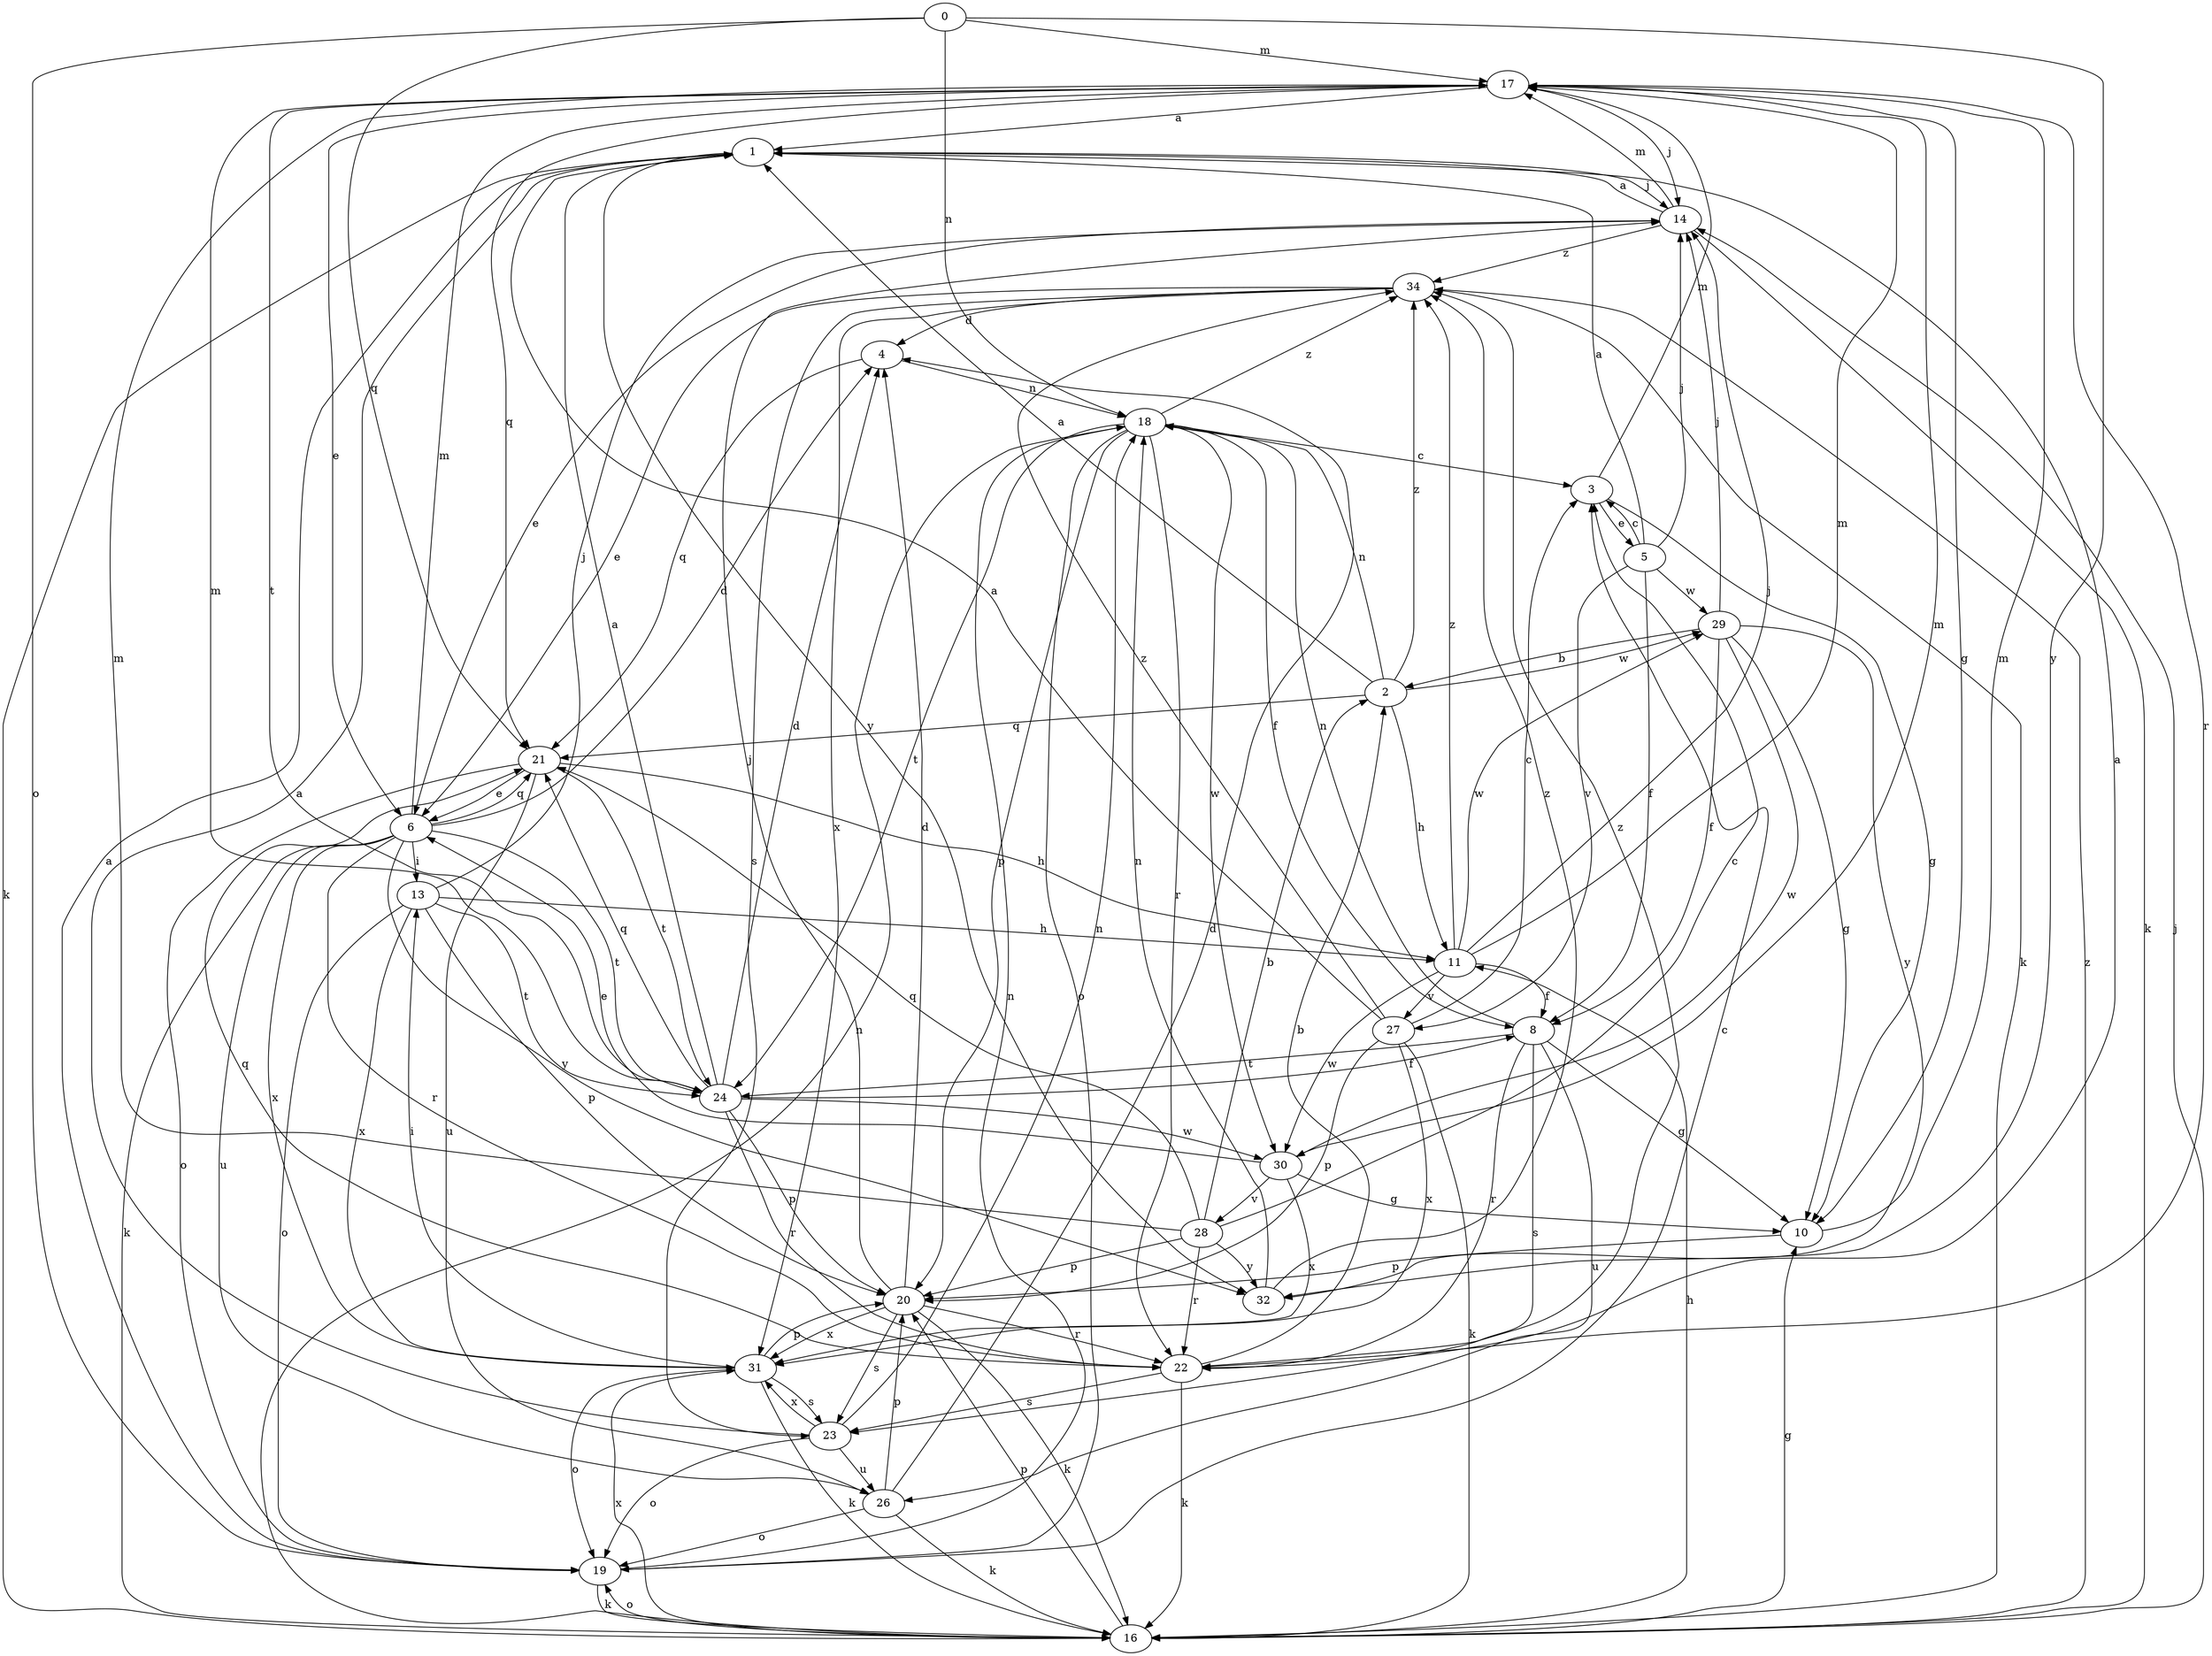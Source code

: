 strict digraph  {
0;
1;
2;
3;
4;
5;
6;
8;
10;
11;
13;
14;
16;
17;
18;
19;
20;
21;
22;
23;
24;
26;
27;
28;
29;
30;
31;
32;
34;
0 -> 17  [label=m];
0 -> 18  [label=n];
0 -> 19  [label=o];
0 -> 21  [label=q];
0 -> 32  [label=y];
1 -> 14  [label=j];
1 -> 16  [label=k];
1 -> 32  [label=y];
2 -> 1  [label=a];
2 -> 11  [label=h];
2 -> 18  [label=n];
2 -> 21  [label=q];
2 -> 29  [label=w];
2 -> 34  [label=z];
3 -> 5  [label=e];
3 -> 10  [label=g];
3 -> 17  [label=m];
4 -> 18  [label=n];
4 -> 21  [label=q];
5 -> 1  [label=a];
5 -> 3  [label=c];
5 -> 8  [label=f];
5 -> 14  [label=j];
5 -> 27  [label=v];
5 -> 29  [label=w];
6 -> 4  [label=d];
6 -> 13  [label=i];
6 -> 16  [label=k];
6 -> 17  [label=m];
6 -> 21  [label=q];
6 -> 22  [label=r];
6 -> 24  [label=t];
6 -> 26  [label=u];
6 -> 31  [label=x];
6 -> 32  [label=y];
8 -> 10  [label=g];
8 -> 18  [label=n];
8 -> 22  [label=r];
8 -> 23  [label=s];
8 -> 24  [label=t];
8 -> 26  [label=u];
10 -> 17  [label=m];
10 -> 20  [label=p];
11 -> 8  [label=f];
11 -> 14  [label=j];
11 -> 17  [label=m];
11 -> 27  [label=v];
11 -> 29  [label=w];
11 -> 30  [label=w];
11 -> 34  [label=z];
13 -> 11  [label=h];
13 -> 14  [label=j];
13 -> 19  [label=o];
13 -> 20  [label=p];
13 -> 24  [label=t];
13 -> 31  [label=x];
14 -> 1  [label=a];
14 -> 6  [label=e];
14 -> 16  [label=k];
14 -> 17  [label=m];
14 -> 34  [label=z];
16 -> 10  [label=g];
16 -> 11  [label=h];
16 -> 14  [label=j];
16 -> 18  [label=n];
16 -> 19  [label=o];
16 -> 20  [label=p];
16 -> 31  [label=x];
16 -> 34  [label=z];
17 -> 1  [label=a];
17 -> 6  [label=e];
17 -> 10  [label=g];
17 -> 14  [label=j];
17 -> 21  [label=q];
17 -> 22  [label=r];
17 -> 24  [label=t];
18 -> 3  [label=c];
18 -> 8  [label=f];
18 -> 19  [label=o];
18 -> 20  [label=p];
18 -> 22  [label=r];
18 -> 24  [label=t];
18 -> 30  [label=w];
18 -> 34  [label=z];
19 -> 1  [label=a];
19 -> 3  [label=c];
19 -> 16  [label=k];
19 -> 18  [label=n];
20 -> 4  [label=d];
20 -> 14  [label=j];
20 -> 16  [label=k];
20 -> 22  [label=r];
20 -> 23  [label=s];
20 -> 31  [label=x];
21 -> 6  [label=e];
21 -> 11  [label=h];
21 -> 19  [label=o];
21 -> 24  [label=t];
21 -> 26  [label=u];
22 -> 1  [label=a];
22 -> 2  [label=b];
22 -> 16  [label=k];
22 -> 21  [label=q];
22 -> 23  [label=s];
22 -> 34  [label=z];
23 -> 1  [label=a];
23 -> 18  [label=n];
23 -> 19  [label=o];
23 -> 26  [label=u];
23 -> 31  [label=x];
24 -> 1  [label=a];
24 -> 4  [label=d];
24 -> 8  [label=f];
24 -> 17  [label=m];
24 -> 20  [label=p];
24 -> 21  [label=q];
24 -> 22  [label=r];
24 -> 30  [label=w];
26 -> 4  [label=d];
26 -> 16  [label=k];
26 -> 19  [label=o];
26 -> 20  [label=p];
27 -> 1  [label=a];
27 -> 3  [label=c];
27 -> 16  [label=k];
27 -> 20  [label=p];
27 -> 31  [label=x];
27 -> 34  [label=z];
28 -> 2  [label=b];
28 -> 3  [label=c];
28 -> 17  [label=m];
28 -> 20  [label=p];
28 -> 21  [label=q];
28 -> 22  [label=r];
28 -> 32  [label=y];
29 -> 2  [label=b];
29 -> 8  [label=f];
29 -> 10  [label=g];
29 -> 14  [label=j];
29 -> 30  [label=w];
29 -> 32  [label=y];
30 -> 6  [label=e];
30 -> 10  [label=g];
30 -> 17  [label=m];
30 -> 28  [label=v];
30 -> 31  [label=x];
31 -> 13  [label=i];
31 -> 16  [label=k];
31 -> 19  [label=o];
31 -> 20  [label=p];
31 -> 23  [label=s];
32 -> 18  [label=n];
32 -> 34  [label=z];
34 -> 4  [label=d];
34 -> 6  [label=e];
34 -> 16  [label=k];
34 -> 23  [label=s];
34 -> 31  [label=x];
}
